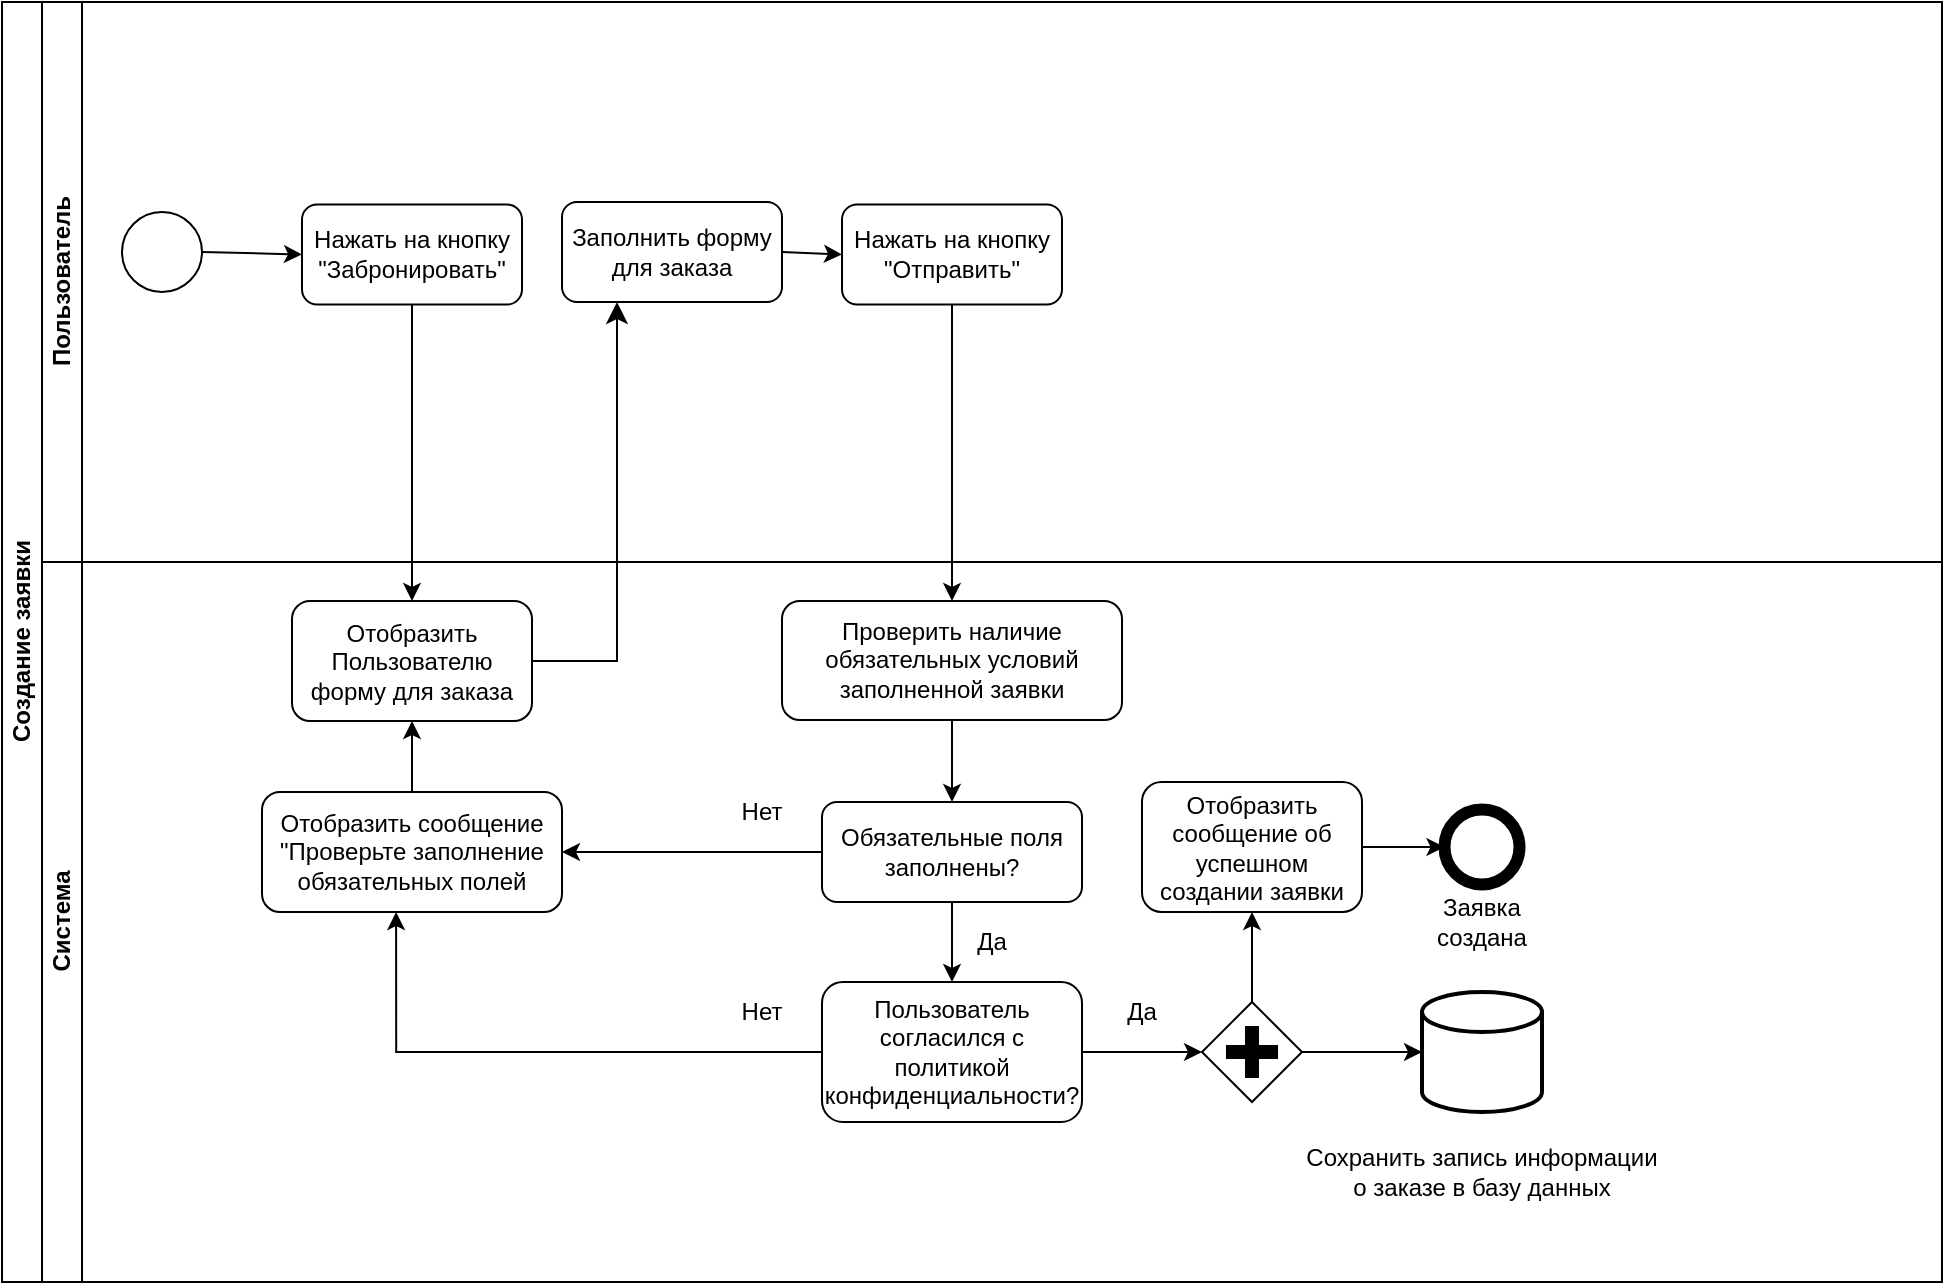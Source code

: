 <mxfile version="24.8.3">
  <diagram id="prtHgNgQTEPvFCAcTncT" name="Page-1">
    <mxGraphModel dx="794" dy="660" grid="1" gridSize="10" guides="1" tooltips="1" connect="1" arrows="1" fold="1" page="1" pageScale="1" pageWidth="1169" pageHeight="827" math="0" shadow="0">
      <root>
        <mxCell id="0" />
        <mxCell id="1" parent="0" />
        <mxCell id="dNxyNK7c78bLwvsdeMH5-19" value="Создание заявки" style="swimlane;html=1;childLayout=stackLayout;resizeParent=1;resizeParentMax=0;horizontal=0;startSize=20;horizontalStack=0;resizeHeight=1;resizeWidth=1;" parent="1" vertex="1">
          <mxGeometry x="120" y="120" width="970" height="640" as="geometry" />
        </mxCell>
        <mxCell id="dNxyNK7c78bLwvsdeMH5-20" value="Пользователь" style="swimlane;html=1;startSize=20;horizontal=0;" parent="dNxyNK7c78bLwvsdeMH5-19" vertex="1">
          <mxGeometry x="20" width="950" height="280" as="geometry" />
        </mxCell>
        <mxCell id="2t8vyNCIYRHOkT8QcorT-1" value="" style="ellipse;whiteSpace=wrap;html=1;aspect=fixed;" parent="dNxyNK7c78bLwvsdeMH5-20" vertex="1">
          <mxGeometry x="40" y="105" width="40" height="40" as="geometry" />
        </mxCell>
        <mxCell id="2t8vyNCIYRHOkT8QcorT-3" value="" style="endArrow=classic;html=1;rounded=0;exitX=1;exitY=0.5;exitDx=0;exitDy=0;entryX=0;entryY=0.5;entryDx=0;entryDy=0;" parent="dNxyNK7c78bLwvsdeMH5-20" source="2t8vyNCIYRHOkT8QcorT-1" target="rnwrbxGKD_-qQ_Vtd8q7-1" edge="1">
          <mxGeometry width="50" height="50" relative="1" as="geometry">
            <mxPoint x="80" y="195" as="sourcePoint" />
            <mxPoint x="100" y="100" as="targetPoint" />
          </mxGeometry>
        </mxCell>
        <mxCell id="2t8vyNCIYRHOkT8QcorT-15" value="Заполнить форму для заказа" style="rounded=1;whiteSpace=wrap;html=1;" parent="dNxyNK7c78bLwvsdeMH5-20" vertex="1">
          <mxGeometry x="260" y="100" width="110" height="50" as="geometry" />
        </mxCell>
        <mxCell id="srL4c0hPLsvpSWrA82Rx-20" value="" style="endArrow=classic;html=1;rounded=0;exitX=1;exitY=0.5;exitDx=0;exitDy=0;entryX=0;entryY=0.5;entryDx=0;entryDy=0;" parent="dNxyNK7c78bLwvsdeMH5-20" source="2t8vyNCIYRHOkT8QcorT-15" target="rnwrbxGKD_-qQ_Vtd8q7-3" edge="1">
          <mxGeometry width="50" height="50" relative="1" as="geometry">
            <mxPoint x="440" y="250" as="sourcePoint" />
            <mxPoint x="395" y="125" as="targetPoint" />
          </mxGeometry>
        </mxCell>
        <mxCell id="rnwrbxGKD_-qQ_Vtd8q7-1" value="Нажать на кнопку &quot;Забронировать&quot;" style="rounded=1;whiteSpace=wrap;html=1;" vertex="1" parent="dNxyNK7c78bLwvsdeMH5-20">
          <mxGeometry x="130" y="101.25" width="110" height="50" as="geometry" />
        </mxCell>
        <mxCell id="rnwrbxGKD_-qQ_Vtd8q7-3" value="Нажать на кнопку &quot;Отправить&quot;" style="rounded=1;whiteSpace=wrap;html=1;" vertex="1" parent="dNxyNK7c78bLwvsdeMH5-20">
          <mxGeometry x="400" y="101.25" width="110" height="50" as="geometry" />
        </mxCell>
        <mxCell id="2t8vyNCIYRHOkT8QcorT-4" value="" style="endArrow=classic;html=1;rounded=0;entryX=0.5;entryY=0;entryDx=0;entryDy=0;exitX=0.5;exitY=1;exitDx=0;exitDy=0;" parent="dNxyNK7c78bLwvsdeMH5-19" source="rnwrbxGKD_-qQ_Vtd8q7-1" target="2t8vyNCIYRHOkT8QcorT-6" edge="1">
          <mxGeometry width="50" height="50" relative="1" as="geometry">
            <mxPoint x="200" y="180" as="sourcePoint" />
            <mxPoint x="200" y="360" as="targetPoint" />
          </mxGeometry>
        </mxCell>
        <mxCell id="2t8vyNCIYRHOkT8QcorT-16" value="" style="edgeStyle=segmentEdgeStyle;endArrow=classic;html=1;curved=0;rounded=0;endSize=8;startSize=8;exitX=1;exitY=0.5;exitDx=0;exitDy=0;entryX=0.25;entryY=1;entryDx=0;entryDy=0;" parent="dNxyNK7c78bLwvsdeMH5-19" source="2t8vyNCIYRHOkT8QcorT-6" target="2t8vyNCIYRHOkT8QcorT-15" edge="1">
          <mxGeometry width="50" height="50" relative="1" as="geometry">
            <mxPoint x="350" y="360" as="sourcePoint" />
            <mxPoint x="400" y="310" as="targetPoint" />
          </mxGeometry>
        </mxCell>
        <mxCell id="dNxyNK7c78bLwvsdeMH5-21" value="Система" style="swimlane;html=1;startSize=20;horizontal=0;" parent="dNxyNK7c78bLwvsdeMH5-19" vertex="1">
          <mxGeometry x="20" y="280" width="950" height="360" as="geometry" />
        </mxCell>
        <mxCell id="2t8vyNCIYRHOkT8QcorT-6" value="Отобразить Пользователю форму для заказа" style="rounded=1;whiteSpace=wrap;html=1;" parent="dNxyNK7c78bLwvsdeMH5-21" vertex="1">
          <mxGeometry x="125" y="19.5" width="120" height="60" as="geometry" />
        </mxCell>
        <mxCell id="2t8vyNCIYRHOkT8QcorT-7" value="" style="strokeWidth=2;html=1;shape=mxgraph.flowchart.database;whiteSpace=wrap;" parent="dNxyNK7c78bLwvsdeMH5-21" vertex="1">
          <mxGeometry x="690" y="215" width="60" height="60" as="geometry" />
        </mxCell>
        <mxCell id="2t8vyNCIYRHOkT8QcorT-31" value="Сохранить запись информации о заказе в базу данных" style="text;html=1;align=center;verticalAlign=middle;whiteSpace=wrap;rounded=0;" parent="dNxyNK7c78bLwvsdeMH5-21" vertex="1">
          <mxGeometry x="630" y="290" width="180" height="30" as="geometry" />
        </mxCell>
        <mxCell id="srL4c0hPLsvpSWrA82Rx-10" value="Обязательные поля заполнены?" style="rounded=1;whiteSpace=wrap;html=1;" parent="dNxyNK7c78bLwvsdeMH5-21" vertex="1">
          <mxGeometry x="390" y="120" width="130" height="50" as="geometry" />
        </mxCell>
        <mxCell id="srL4c0hPLsvpSWrA82Rx-12" value="Пользователь согласился с политикой конфиденциальности?" style="rounded=1;whiteSpace=wrap;html=1;" parent="dNxyNK7c78bLwvsdeMH5-21" vertex="1">
          <mxGeometry x="390" y="210" width="130" height="70" as="geometry" />
        </mxCell>
        <mxCell id="srL4c0hPLsvpSWrA82Rx-23" value="Проверить наличие обязательных условий заполненной заявки" style="rounded=1;whiteSpace=wrap;html=1;" parent="dNxyNK7c78bLwvsdeMH5-21" vertex="1">
          <mxGeometry x="370" y="19.5" width="170" height="59.5" as="geometry" />
        </mxCell>
        <mxCell id="srL4c0hPLsvpSWrA82Rx-33" value="" style="endArrow=classic;html=1;rounded=0;exitX=0.5;exitY=1;exitDx=0;exitDy=0;" parent="dNxyNK7c78bLwvsdeMH5-21" source="srL4c0hPLsvpSWrA82Rx-23" target="srL4c0hPLsvpSWrA82Rx-10" edge="1">
          <mxGeometry width="50" height="50" relative="1" as="geometry">
            <mxPoint x="540" y="115" as="sourcePoint" />
            <mxPoint x="590" y="65" as="targetPoint" />
          </mxGeometry>
        </mxCell>
        <mxCell id="srL4c0hPLsvpSWrA82Rx-35" value="Нет" style="text;html=1;align=center;verticalAlign=middle;whiteSpace=wrap;rounded=0;" parent="dNxyNK7c78bLwvsdeMH5-21" vertex="1">
          <mxGeometry x="330" y="110" width="60" height="30" as="geometry" />
        </mxCell>
        <mxCell id="srL4c0hPLsvpSWrA82Rx-31" value="" style="endArrow=classic;html=1;rounded=0;exitX=0.5;exitY=0;exitDx=0;exitDy=0;entryX=0.5;entryY=1;entryDx=0;entryDy=0;" parent="dNxyNK7c78bLwvsdeMH5-21" target="2t8vyNCIYRHOkT8QcorT-6" edge="1">
          <mxGeometry width="50" height="50" relative="1" as="geometry">
            <mxPoint x="185" y="120" as="sourcePoint" />
            <mxPoint x="540" y="-80" as="targetPoint" />
          </mxGeometry>
        </mxCell>
        <mxCell id="srL4c0hPLsvpSWrA82Rx-38" value="" style="endArrow=classic;html=1;rounded=0;exitX=0.5;exitY=1;exitDx=0;exitDy=0;entryX=0.5;entryY=0;entryDx=0;entryDy=0;" parent="dNxyNK7c78bLwvsdeMH5-21" source="srL4c0hPLsvpSWrA82Rx-10" target="srL4c0hPLsvpSWrA82Rx-12" edge="1">
          <mxGeometry width="50" height="50" relative="1" as="geometry">
            <mxPoint x="650" y="190" as="sourcePoint" />
            <mxPoint x="650" y="231" as="targetPoint" />
          </mxGeometry>
        </mxCell>
        <mxCell id="srL4c0hPLsvpSWrA82Rx-40" value="Да" style="text;html=1;align=center;verticalAlign=middle;whiteSpace=wrap;rounded=0;" parent="dNxyNK7c78bLwvsdeMH5-21" vertex="1">
          <mxGeometry x="445" y="175" width="60" height="30" as="geometry" />
        </mxCell>
        <mxCell id="srL4c0hPLsvpSWrA82Rx-39" value="Нет" style="text;html=1;align=center;verticalAlign=middle;whiteSpace=wrap;rounded=0;" parent="dNxyNK7c78bLwvsdeMH5-21" vertex="1">
          <mxGeometry x="330" y="210" width="60" height="30" as="geometry" />
        </mxCell>
        <mxCell id="srL4c0hPLsvpSWrA82Rx-43" value="Да" style="text;html=1;align=center;verticalAlign=middle;whiteSpace=wrap;rounded=0;" parent="dNxyNK7c78bLwvsdeMH5-21" vertex="1">
          <mxGeometry x="520" y="210" width="60" height="30" as="geometry" />
        </mxCell>
        <mxCell id="srL4c0hPLsvpSWrA82Rx-45" value="" style="points=[[0.25,0.25,0],[0.5,0,0],[0.75,0.25,0],[1,0.5,0],[0.75,0.75,0],[0.5,1,0],[0.25,0.75,0],[0,0.5,0]];shape=mxgraph.bpmn.gateway2;html=1;verticalLabelPosition=bottom;labelBackgroundColor=#ffffff;verticalAlign=top;align=center;perimeter=rhombusPerimeter;outlineConnect=0;outline=none;symbol=none;gwType=parallel;" parent="dNxyNK7c78bLwvsdeMH5-21" vertex="1">
          <mxGeometry x="580" y="220" width="50" height="50" as="geometry" />
        </mxCell>
        <mxCell id="srL4c0hPLsvpSWrA82Rx-46" value="" style="endArrow=classic;html=1;rounded=0;exitX=1;exitY=0.5;exitDx=0;exitDy=0;entryX=0;entryY=0.5;entryDx=0;entryDy=0;entryPerimeter=0;" parent="dNxyNK7c78bLwvsdeMH5-21" source="srL4c0hPLsvpSWrA82Rx-12" target="srL4c0hPLsvpSWrA82Rx-45" edge="1">
          <mxGeometry width="50" height="50" relative="1" as="geometry">
            <mxPoint x="610" y="70" as="sourcePoint" />
            <mxPoint x="660" y="20" as="targetPoint" />
          </mxGeometry>
        </mxCell>
        <mxCell id="srL4c0hPLsvpSWrA82Rx-1" value="" style="endArrow=classic;html=1;rounded=0;exitX=1;exitY=0.5;exitDx=0;exitDy=0;entryX=0;entryY=0.5;entryDx=0;entryDy=0;entryPerimeter=0;exitPerimeter=0;" parent="dNxyNK7c78bLwvsdeMH5-21" source="srL4c0hPLsvpSWrA82Rx-45" target="2t8vyNCIYRHOkT8QcorT-7" edge="1">
          <mxGeometry width="50" height="50" relative="1" as="geometry">
            <mxPoint x="715" y="-130" as="sourcePoint" />
            <mxPoint x="690" y="-90" as="targetPoint" />
          </mxGeometry>
        </mxCell>
        <mxCell id="2t8vyNCIYRHOkT8QcorT-17" value="Отобразить сообщение об успешном создании заявки" style="rounded=1;whiteSpace=wrap;html=1;" parent="dNxyNK7c78bLwvsdeMH5-21" vertex="1">
          <mxGeometry x="550" y="110" width="110" height="65" as="geometry" />
        </mxCell>
        <mxCell id="srL4c0hPLsvpSWrA82Rx-47" value="" style="endArrow=classic;html=1;rounded=0;exitX=0.5;exitY=0;exitDx=0;exitDy=0;exitPerimeter=0;entryX=0.5;entryY=1;entryDx=0;entryDy=0;" parent="dNxyNK7c78bLwvsdeMH5-21" source="srL4c0hPLsvpSWrA82Rx-45" target="2t8vyNCIYRHOkT8QcorT-17" edge="1">
          <mxGeometry width="50" height="50" relative="1" as="geometry">
            <mxPoint x="610" y="70" as="sourcePoint" />
            <mxPoint x="660" y="20" as="targetPoint" />
          </mxGeometry>
        </mxCell>
        <mxCell id="srL4c0hPLsvpSWrA82Rx-49" value="Отобразить сообщение &quot;Проверьте заполнение обязательных полей" style="rounded=1;whiteSpace=wrap;html=1;" parent="dNxyNK7c78bLwvsdeMH5-21" vertex="1">
          <mxGeometry x="110" y="115" width="150" height="60" as="geometry" />
        </mxCell>
        <mxCell id="srL4c0hPLsvpSWrA82Rx-50" value="" style="endArrow=classic;html=1;rounded=0;entryX=1;entryY=0.5;entryDx=0;entryDy=0;exitX=0;exitY=0.5;exitDx=0;exitDy=0;" parent="dNxyNK7c78bLwvsdeMH5-21" source="srL4c0hPLsvpSWrA82Rx-10" target="srL4c0hPLsvpSWrA82Rx-49" edge="1">
          <mxGeometry width="50" height="50" relative="1" as="geometry">
            <mxPoint x="245" y="265" as="sourcePoint" />
            <mxPoint x="295" y="215" as="targetPoint" />
          </mxGeometry>
        </mxCell>
        <mxCell id="srL4c0hPLsvpSWrA82Rx-51" value="" style="endArrow=classic;html=1;rounded=0;exitX=0;exitY=0.5;exitDx=0;exitDy=0;entryX=0.447;entryY=1;entryDx=0;entryDy=0;entryPerimeter=0;edgeStyle=orthogonalEdgeStyle;" parent="dNxyNK7c78bLwvsdeMH5-21" source="srL4c0hPLsvpSWrA82Rx-12" target="srL4c0hPLsvpSWrA82Rx-49" edge="1">
          <mxGeometry width="50" height="50" relative="1" as="geometry">
            <mxPoint x="230" y="310" as="sourcePoint" />
            <mxPoint x="280" y="260" as="targetPoint" />
          </mxGeometry>
        </mxCell>
        <mxCell id="2t8vyNCIYRHOkT8QcorT-28" value="" style="ellipse;whiteSpace=wrap;html=1;aspect=fixed;strokeWidth=6;" parent="dNxyNK7c78bLwvsdeMH5-21" vertex="1">
          <mxGeometry x="701.25" y="123.75" width="37.5" height="37.5" as="geometry" />
        </mxCell>
        <mxCell id="srL4c0hPLsvpSWrA82Rx-48" value="" style="endArrow=classic;html=1;rounded=0;exitX=1;exitY=0.5;exitDx=0;exitDy=0;entryX=0;entryY=0.5;entryDx=0;entryDy=0;" parent="dNxyNK7c78bLwvsdeMH5-21" source="2t8vyNCIYRHOkT8QcorT-17" target="2t8vyNCIYRHOkT8QcorT-28" edge="1">
          <mxGeometry width="50" height="50" relative="1" as="geometry">
            <mxPoint x="610" y="70" as="sourcePoint" />
            <mxPoint x="660" y="20" as="targetPoint" />
          </mxGeometry>
        </mxCell>
        <mxCell id="2t8vyNCIYRHOkT8QcorT-30" value="Заявка создана" style="text;html=1;align=center;verticalAlign=middle;whiteSpace=wrap;rounded=0;" parent="dNxyNK7c78bLwvsdeMH5-21" vertex="1">
          <mxGeometry x="690" y="165" width="60" height="30" as="geometry" />
        </mxCell>
        <mxCell id="srL4c0hPLsvpSWrA82Rx-25" value="" style="endArrow=classic;html=1;rounded=0;exitX=0.5;exitY=1;exitDx=0;exitDy=0;entryX=0.5;entryY=0;entryDx=0;entryDy=0;" parent="dNxyNK7c78bLwvsdeMH5-19" source="rnwrbxGKD_-qQ_Vtd8q7-3" target="srL4c0hPLsvpSWrA82Rx-23" edge="1">
          <mxGeometry width="50" height="50" relative="1" as="geometry">
            <mxPoint x="475" y="165" as="sourcePoint" />
            <mxPoint x="560" y="200" as="targetPoint" />
          </mxGeometry>
        </mxCell>
      </root>
    </mxGraphModel>
  </diagram>
</mxfile>
